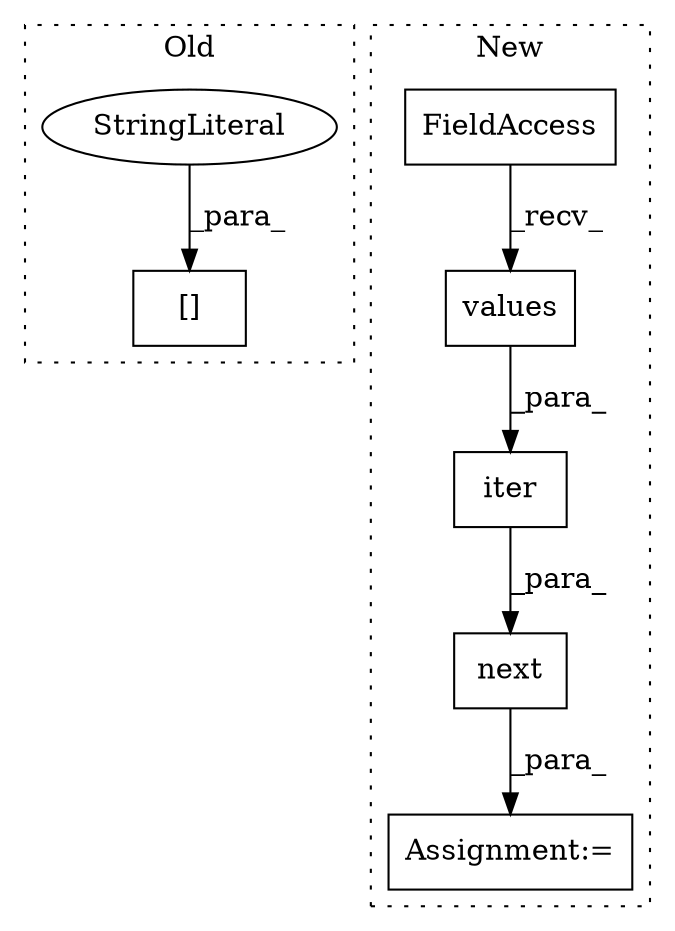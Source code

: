digraph G {
subgraph cluster0 {
1 [label="[]" a="2" s="19404,19423" l="12,1" shape="box"];
5 [label="StringLiteral" a="45" s="19416" l="7" shape="ellipse"];
label = "Old";
style="dotted";
}
subgraph cluster1 {
2 [label="iter" a="32" s="19401,19432" l="5,1" shape="box"];
3 [label="next" a="32" s="19396,19433" l="5,1" shape="box"];
4 [label="Assignment:=" a="7" s="19651" l="1" shape="box"];
6 [label="values" a="32" s="19424" l="8" shape="box"];
7 [label="FieldAccess" a="22" s="19406" l="17" shape="box"];
label = "New";
style="dotted";
}
2 -> 3 [label="_para_"];
3 -> 4 [label="_para_"];
5 -> 1 [label="_para_"];
6 -> 2 [label="_para_"];
7 -> 6 [label="_recv_"];
}